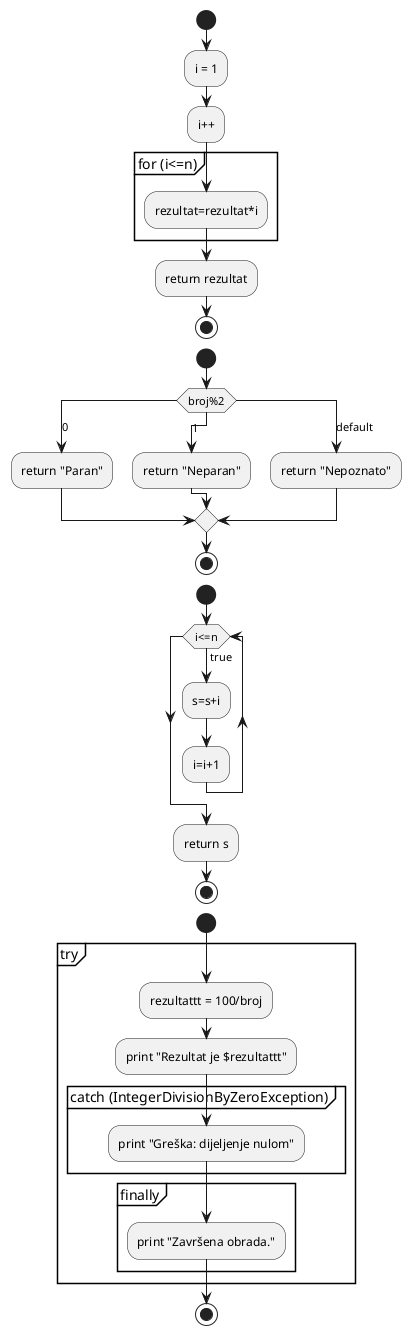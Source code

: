 @startuml
start
:i = 1;
:i++;
group for (i<=n)
:rezultat=rezultat*i;
end group
:return rezultat;
stop
start
switch (broj%2)
case (0)
:return "Paran";
case (1)
:return "Neparan";
case (default)
:return "Nepoznato";
endswitch
stop
start
while (i<=n) is (true)
:s=s+i;
:i=i+1;
endwhile
:return s;
stop
start
group try
:rezultattt = 100/broj;
:print "Rezultat je $rezultattt";
group catch (IntegerDivisionByZeroException)
:print "Greška: dijeljenje nulom";
end group
group finally
:print "Završena obrada.";
end group
end group
stop
@enduml
